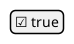 {
  "sha1": "enj48cmt95q4cltwu6owz3dw2yscyby",
  "insertion": {
    "when": "2024-06-01T09:03:04.763Z",
    "user": "plantuml@gmail.com"
  }
}
@startjson
true
@endjson
